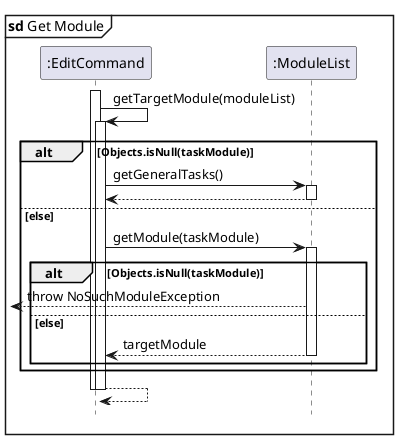 @startuml
'https://plantuml.com/sequence-diagram

skinparam shadowing false
participant ":EditCommand" as EditCommand
participant ":ModuleList" as ModuleList
hide footbox

mainframe **sd** Get Module

activate EditCommand
EditCommand -> EditCommand: getTargetModule(moduleList)
activate EditCommand
alt Objects.isNull(taskModule)
    EditCommand -> ModuleList: getGeneralTasks()
    activate ModuleList
    return

else else
    EditCommand -> ModuleList: getModule(taskModule)
    activate ModuleList

    alt Objects.isNull(taskModule)
        [<-- ModuleList: throw NoSuchModuleException

    else else
    return targetModule

    end
end
return
deactivate EditCommand

@enduml